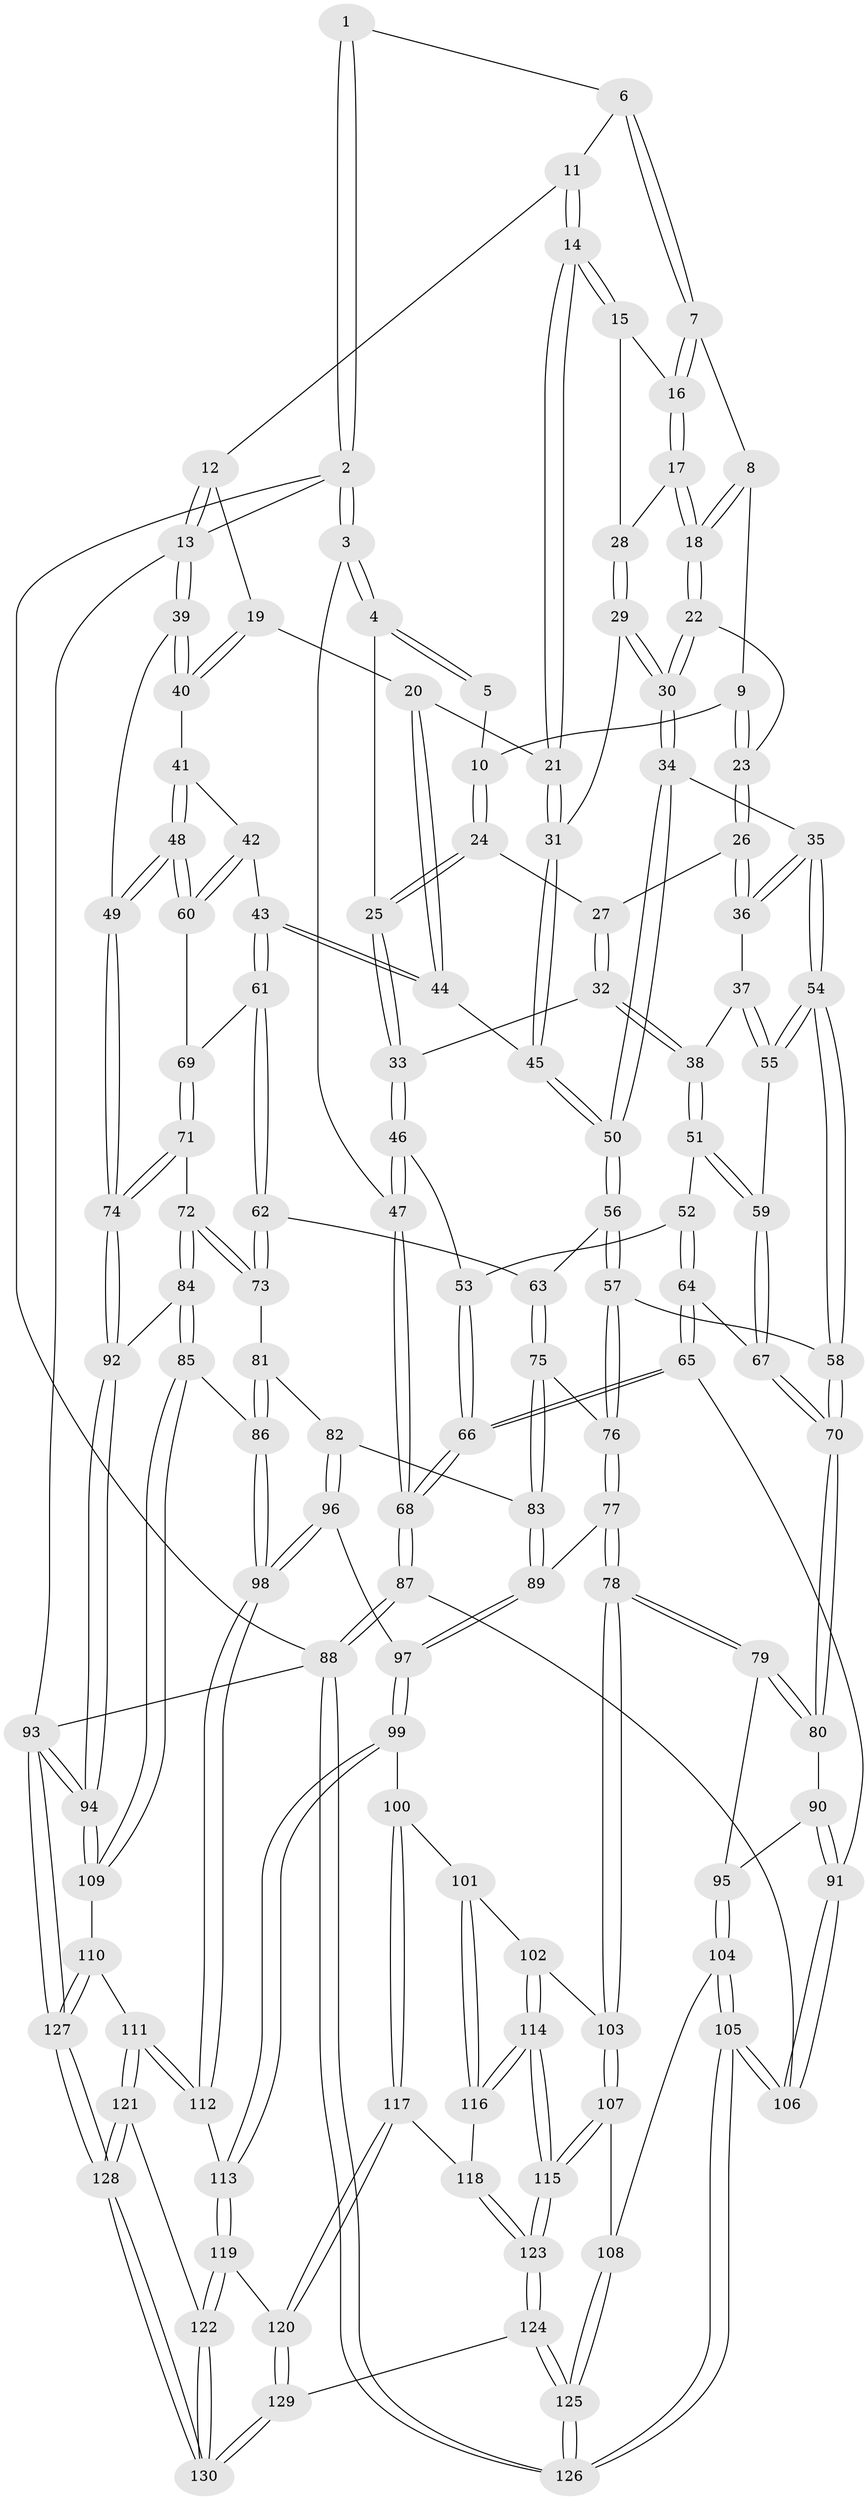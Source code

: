 // Generated by graph-tools (version 1.1) at 2025/02/03/09/25 05:02:06]
// undirected, 130 vertices, 322 edges
graph export_dot {
graph [start="1"]
  node [color=gray90,style=filled];
  1 [pos="+0.21487945602560254+0"];
  2 [pos="+0+0"];
  3 [pos="+0+0"];
  4 [pos="+0.08637234877888438+0.10306381576926453"];
  5 [pos="+0.20326196417447456+0"];
  6 [pos="+0.4670487028086073+0"];
  7 [pos="+0.43384717187861466+0"];
  8 [pos="+0.43351829693213606+0"];
  9 [pos="+0.3322992356107212+0.06995097678679595"];
  10 [pos="+0.2449283040135924+0.06013157092202561"];
  11 [pos="+0.6849613581843373+0"];
  12 [pos="+0.799771534362548+0"];
  13 [pos="+1+0"];
  14 [pos="+0.5899002412710157+0.1166079888472385"];
  15 [pos="+0.5288086889742254+0.10833023520731477"];
  16 [pos="+0.5013678392452947+0.07683342606687539"];
  17 [pos="+0.45603671733264745+0.12801743550562464"];
  18 [pos="+0.4281279053956923+0.130747612127469"];
  19 [pos="+0.7953647002002222+0.10043999385884109"];
  20 [pos="+0.7037865125138257+0.16258701440772425"];
  21 [pos="+0.6099662354634526+0.16356878224416074"];
  22 [pos="+0.4095374733924908+0.16196242670243607"];
  23 [pos="+0.3483741073157504+0.15548151106620092"];
  24 [pos="+0.23257643411157197+0.08339781596798104"];
  25 [pos="+0.13804695638600534+0.16321391770553356"];
  26 [pos="+0.3388897721226169+0.16315526995574478"];
  27 [pos="+0.3012663784001663+0.16908704333385155"];
  28 [pos="+0.5020485453367893+0.1334328724229564"];
  29 [pos="+0.49132103486608253+0.23900946681485785"];
  30 [pos="+0.4676285711730787+0.24855919575840635"];
  31 [pos="+0.5755138749249964+0.22993193099248715"];
  32 [pos="+0.18027974803087488+0.2604669497858728"];
  33 [pos="+0.14846604080444575+0.23687071883438876"];
  34 [pos="+0.44300688076440004+0.29233808761121255"];
  35 [pos="+0.4059911492182788+0.3062352012063699"];
  36 [pos="+0.34304150177784215+0.2626343863150015"];
  37 [pos="+0.19236291832062938+0.2723026047419689"];
  38 [pos="+0.1858421986535309+0.26899946610155956"];
  39 [pos="+1+0"];
  40 [pos="+0.8424233855071387+0.16714080373780701"];
  41 [pos="+0.8461713938934484+0.18023365218462492"];
  42 [pos="+0.7997585282646591+0.3196351516352773"];
  43 [pos="+0.7374240320335377+0.35046631011623336"];
  44 [pos="+0.7156206196233567+0.3438818206587975"];
  45 [pos="+0.6541679799674613+0.34729665248129715"];
  46 [pos="+0+0.31652703823524647"];
  47 [pos="+0+0.33792714688910447"];
  48 [pos="+1+0.34797772488353945"];
  49 [pos="+1+0.34891215880589654"];
  50 [pos="+0.5562344203713327+0.4368908382944108"];
  51 [pos="+0.1610940118619101+0.3628434839610485"];
  52 [pos="+0.11346375205802504+0.4153230345165843"];
  53 [pos="+0.10632204121230522+0.4147538528930887"];
  54 [pos="+0.3401181127041912+0.4037979056546755"];
  55 [pos="+0.25452092632397183+0.33818554319918936"];
  56 [pos="+0.5553378727185331+0.43992145386801185"];
  57 [pos="+0.4627801018979821+0.48668811716567406"];
  58 [pos="+0.3437343704213561+0.47075406616764165"];
  59 [pos="+0.21350537979919865+0.4410936994677424"];
  60 [pos="+0.9801177424683761+0.38286085540687903"];
  61 [pos="+0.746641677726077+0.38382884363962944"];
  62 [pos="+0.7217409502718104+0.5309361419637677"];
  63 [pos="+0.5767615042370784+0.4733810149519727"];
  64 [pos="+0.16586444979106782+0.5399420162664741"];
  65 [pos="+0.16233343623667587+0.5428055569898022"];
  66 [pos="+0+0.598545538649326"];
  67 [pos="+0.24288289778520256+0.5195590944380262"];
  68 [pos="+0+0.6307589137790655"];
  69 [pos="+0.8633652685462243+0.49425841884310123"];
  70 [pos="+0.2932617142447152+0.5233627895639893"];
  71 [pos="+0.852776252270449+0.5422178787172461"];
  72 [pos="+0.8457997069268469+0.557603573729972"];
  73 [pos="+0.724499569447143+0.5365530239560553"];
  74 [pos="+1+0.5095979083635831"];
  75 [pos="+0.5865275825315533+0.5810564156365926"];
  76 [pos="+0.47093491749156685+0.574223442921006"];
  77 [pos="+0.45622210717299483+0.6466122947536611"];
  78 [pos="+0.39104710483375416+0.6754606950400812"];
  79 [pos="+0.38286258052324357+0.6700775952065788"];
  80 [pos="+0.3117371476756287+0.5802403378970219"];
  81 [pos="+0.7171471886243821+0.551517248680722"];
  82 [pos="+0.6608877875355865+0.6280778445004683"];
  83 [pos="+0.595803919977434+0.6072086361363614"];
  84 [pos="+0.8771985168462304+0.658439564783441"];
  85 [pos="+0.8615331413824981+0.6951734086826501"];
  86 [pos="+0.8051201964089733+0.7151830870741784"];
  87 [pos="+0+0.6514392968190684"];
  88 [pos="+0+1"];
  89 [pos="+0.5287004453119901+0.6674795971827918"];
  90 [pos="+0.2444697370057254+0.665014004787284"];
  91 [pos="+0.17871088585514097+0.6923057679698488"];
  92 [pos="+1+0.5517634049081958"];
  93 [pos="+1+1"];
  94 [pos="+1+0.9185985461827298"];
  95 [pos="+0.28317253561077926+0.7131807723644971"];
  96 [pos="+0.6685082719928003+0.6457248703273915"];
  97 [pos="+0.5624127218023194+0.7532538779914386"];
  98 [pos="+0.7512397524215612+0.7415112531632978"];
  99 [pos="+0.5633786958961099+0.7633731305022441"];
  100 [pos="+0.5374082203315815+0.7864756365339937"];
  101 [pos="+0.44417991235399235+0.7839521185364853"];
  102 [pos="+0.42932209750193473+0.7749429994735223"];
  103 [pos="+0.3952955188953528+0.7393494751823052"];
  104 [pos="+0.20853566492618278+0.8233881974627841"];
  105 [pos="+0.13785140053262676+0.8203728606198197"];
  106 [pos="+0.12715405612677025+0.8074083698323368"];
  107 [pos="+0.2760317682986178+0.8385696192543621"];
  108 [pos="+0.24522838078857306+0.8348086031412865"];
  109 [pos="+0.9065071219597152+0.7537676078972788"];
  110 [pos="+0.8815990712610907+0.8845303932012253"];
  111 [pos="+0.7525459297603332+0.8741449049266126"];
  112 [pos="+0.7163906166586633+0.8057424308694708"];
  113 [pos="+0.6990154837452501+0.8081604558356256"];
  114 [pos="+0.3582675210489003+0.9062960077769588"];
  115 [pos="+0.35633840333039185+0.9078742879275652"];
  116 [pos="+0.44774440725974585+0.8630634783860975"];
  117 [pos="+0.5340346078232321+0.9017415865135332"];
  118 [pos="+0.51153710303526+0.908857306348472"];
  119 [pos="+0.6046124022678522+0.9037068939905609"];
  120 [pos="+0.5515932997891738+0.9102787969215449"];
  121 [pos="+0.7514543962644233+0.8833829287613156"];
  122 [pos="+0.6702842394818562+0.9868466406939848"];
  123 [pos="+0.3903370728530634+1"];
  124 [pos="+0.3627035659015244+1"];
  125 [pos="+0.3014736282502814+1"];
  126 [pos="+0.05057276240315276+1"];
  127 [pos="+1+1"];
  128 [pos="+0.9895220956668371+1"];
  129 [pos="+0.6210177872175178+1"];
  130 [pos="+0.642730311499732+1"];
  1 -- 2;
  1 -- 2;
  1 -- 6;
  2 -- 3;
  2 -- 3;
  2 -- 13;
  2 -- 88;
  3 -- 4;
  3 -- 4;
  3 -- 47;
  4 -- 5;
  4 -- 5;
  4 -- 25;
  5 -- 10;
  6 -- 7;
  6 -- 7;
  6 -- 11;
  7 -- 8;
  7 -- 16;
  7 -- 16;
  8 -- 9;
  8 -- 18;
  8 -- 18;
  9 -- 10;
  9 -- 23;
  9 -- 23;
  10 -- 24;
  10 -- 24;
  11 -- 12;
  11 -- 14;
  11 -- 14;
  12 -- 13;
  12 -- 13;
  12 -- 19;
  13 -- 39;
  13 -- 39;
  13 -- 93;
  14 -- 15;
  14 -- 15;
  14 -- 21;
  14 -- 21;
  15 -- 16;
  15 -- 28;
  16 -- 17;
  16 -- 17;
  17 -- 18;
  17 -- 18;
  17 -- 28;
  18 -- 22;
  18 -- 22;
  19 -- 20;
  19 -- 40;
  19 -- 40;
  20 -- 21;
  20 -- 44;
  20 -- 44;
  21 -- 31;
  21 -- 31;
  22 -- 23;
  22 -- 30;
  22 -- 30;
  23 -- 26;
  23 -- 26;
  24 -- 25;
  24 -- 25;
  24 -- 27;
  25 -- 33;
  25 -- 33;
  26 -- 27;
  26 -- 36;
  26 -- 36;
  27 -- 32;
  27 -- 32;
  28 -- 29;
  28 -- 29;
  29 -- 30;
  29 -- 30;
  29 -- 31;
  30 -- 34;
  30 -- 34;
  31 -- 45;
  31 -- 45;
  32 -- 33;
  32 -- 38;
  32 -- 38;
  33 -- 46;
  33 -- 46;
  34 -- 35;
  34 -- 50;
  34 -- 50;
  35 -- 36;
  35 -- 36;
  35 -- 54;
  35 -- 54;
  36 -- 37;
  37 -- 38;
  37 -- 55;
  37 -- 55;
  38 -- 51;
  38 -- 51;
  39 -- 40;
  39 -- 40;
  39 -- 49;
  40 -- 41;
  41 -- 42;
  41 -- 48;
  41 -- 48;
  42 -- 43;
  42 -- 60;
  42 -- 60;
  43 -- 44;
  43 -- 44;
  43 -- 61;
  43 -- 61;
  44 -- 45;
  45 -- 50;
  45 -- 50;
  46 -- 47;
  46 -- 47;
  46 -- 53;
  47 -- 68;
  47 -- 68;
  48 -- 49;
  48 -- 49;
  48 -- 60;
  48 -- 60;
  49 -- 74;
  49 -- 74;
  50 -- 56;
  50 -- 56;
  51 -- 52;
  51 -- 59;
  51 -- 59;
  52 -- 53;
  52 -- 64;
  52 -- 64;
  53 -- 66;
  53 -- 66;
  54 -- 55;
  54 -- 55;
  54 -- 58;
  54 -- 58;
  55 -- 59;
  56 -- 57;
  56 -- 57;
  56 -- 63;
  57 -- 58;
  57 -- 76;
  57 -- 76;
  58 -- 70;
  58 -- 70;
  59 -- 67;
  59 -- 67;
  60 -- 69;
  61 -- 62;
  61 -- 62;
  61 -- 69;
  62 -- 63;
  62 -- 73;
  62 -- 73;
  63 -- 75;
  63 -- 75;
  64 -- 65;
  64 -- 65;
  64 -- 67;
  65 -- 66;
  65 -- 66;
  65 -- 91;
  66 -- 68;
  66 -- 68;
  67 -- 70;
  67 -- 70;
  68 -- 87;
  68 -- 87;
  69 -- 71;
  69 -- 71;
  70 -- 80;
  70 -- 80;
  71 -- 72;
  71 -- 74;
  71 -- 74;
  72 -- 73;
  72 -- 73;
  72 -- 84;
  72 -- 84;
  73 -- 81;
  74 -- 92;
  74 -- 92;
  75 -- 76;
  75 -- 83;
  75 -- 83;
  76 -- 77;
  76 -- 77;
  77 -- 78;
  77 -- 78;
  77 -- 89;
  78 -- 79;
  78 -- 79;
  78 -- 103;
  78 -- 103;
  79 -- 80;
  79 -- 80;
  79 -- 95;
  80 -- 90;
  81 -- 82;
  81 -- 86;
  81 -- 86;
  82 -- 83;
  82 -- 96;
  82 -- 96;
  83 -- 89;
  83 -- 89;
  84 -- 85;
  84 -- 85;
  84 -- 92;
  85 -- 86;
  85 -- 109;
  85 -- 109;
  86 -- 98;
  86 -- 98;
  87 -- 88;
  87 -- 88;
  87 -- 106;
  88 -- 126;
  88 -- 126;
  88 -- 93;
  89 -- 97;
  89 -- 97;
  90 -- 91;
  90 -- 91;
  90 -- 95;
  91 -- 106;
  91 -- 106;
  92 -- 94;
  92 -- 94;
  93 -- 94;
  93 -- 94;
  93 -- 127;
  93 -- 127;
  94 -- 109;
  94 -- 109;
  95 -- 104;
  95 -- 104;
  96 -- 97;
  96 -- 98;
  96 -- 98;
  97 -- 99;
  97 -- 99;
  98 -- 112;
  98 -- 112;
  99 -- 100;
  99 -- 113;
  99 -- 113;
  100 -- 101;
  100 -- 117;
  100 -- 117;
  101 -- 102;
  101 -- 116;
  101 -- 116;
  102 -- 103;
  102 -- 114;
  102 -- 114;
  103 -- 107;
  103 -- 107;
  104 -- 105;
  104 -- 105;
  104 -- 108;
  105 -- 106;
  105 -- 106;
  105 -- 126;
  105 -- 126;
  107 -- 108;
  107 -- 115;
  107 -- 115;
  108 -- 125;
  108 -- 125;
  109 -- 110;
  110 -- 111;
  110 -- 127;
  110 -- 127;
  111 -- 112;
  111 -- 112;
  111 -- 121;
  111 -- 121;
  112 -- 113;
  113 -- 119;
  113 -- 119;
  114 -- 115;
  114 -- 115;
  114 -- 116;
  114 -- 116;
  115 -- 123;
  115 -- 123;
  116 -- 118;
  117 -- 118;
  117 -- 120;
  117 -- 120;
  118 -- 123;
  118 -- 123;
  119 -- 120;
  119 -- 122;
  119 -- 122;
  120 -- 129;
  120 -- 129;
  121 -- 122;
  121 -- 128;
  121 -- 128;
  122 -- 130;
  122 -- 130;
  123 -- 124;
  123 -- 124;
  124 -- 125;
  124 -- 125;
  124 -- 129;
  125 -- 126;
  125 -- 126;
  127 -- 128;
  127 -- 128;
  128 -- 130;
  128 -- 130;
  129 -- 130;
  129 -- 130;
}
